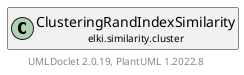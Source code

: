 @startuml
    remove .*\.(Instance|Par|Parameterizer|Factory)$
    set namespaceSeparator none
    hide empty fields
    hide empty methods

    class "<size:14>ClusteringRandIndexSimilarity.Par\n<size:10>elki.similarity.cluster" as elki.similarity.cluster.ClusteringRandIndexSimilarity.Par [[ClusteringRandIndexSimilarity.Par.html]] {
        +make(): ClusteringRandIndexSimilarity
    }

    interface "<size:14>Parameterizer\n<size:10>elki.utilities.optionhandling" as elki.utilities.optionhandling.Parameterizer [[../../utilities/optionhandling/Parameterizer.html]] {
        {abstract} +make(): Object
    }
    class "<size:14>ClusteringRandIndexSimilarity\n<size:10>elki.similarity.cluster" as elki.similarity.cluster.ClusteringRandIndexSimilarity [[ClusteringRandIndexSimilarity.html]]

    elki.utilities.optionhandling.Parameterizer <|.. elki.similarity.cluster.ClusteringRandIndexSimilarity.Par
    elki.similarity.cluster.ClusteringRandIndexSimilarity +-- elki.similarity.cluster.ClusteringRandIndexSimilarity.Par

    center footer UMLDoclet 2.0.19, PlantUML 1.2022.8
@enduml
